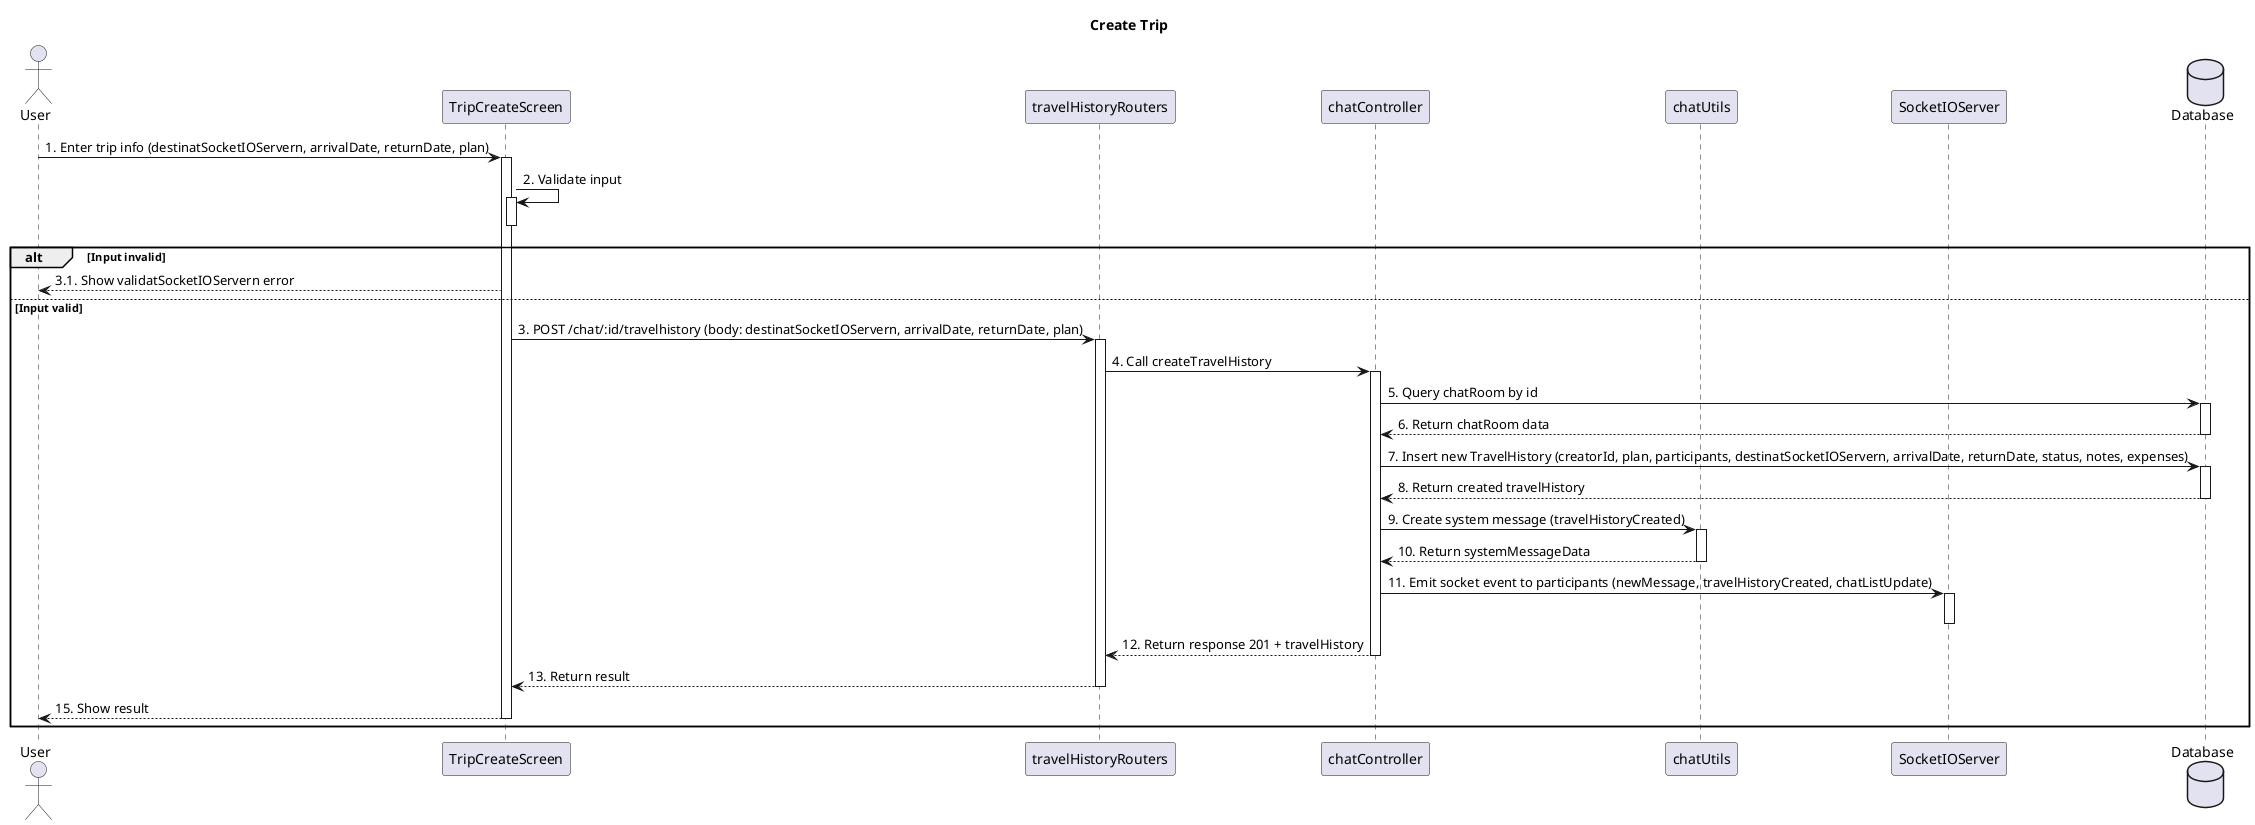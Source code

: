 @startuml
' Sequence diagram: Create a new trip (TravelHistory) from chat room
' Flow: FE calls POST /chat/:id/travelhistory -> controller -> model -> socket -> return result

title Create Trip

actor User
participant TripCreateScreen
participant travelHistoryRouters
participant chatController
participant chatUtils
participant SocketIOServer
Database Database

User -> TripCreateScreen : 1. Enter trip info (destinatSocketIOServern, arrivalDate, returnDate, plan)
activate TripCreateScreen
TripCreateScreen -> TripCreateScreen : 2. Validate input
activate TripCreateScreen
deactivate TripCreateScreen
alt Input invalid
    TripCreateScreen --> User : 3.1. Show validatSocketIOServern error

else Input valid
    TripCreateScreen -> travelHistoryRouters : 3. POST /chat/:id/travelhistory (body: destinatSocketIOServern, arrivalDate, returnDate, plan)
    activate travelHistoryRouters

    travelHistoryRouters -> chatController : 4. Call createTravelHistory
    activate chatController

    chatController -> Database : 5. Query chatRoom by id
    activate Database
    Database --> chatController : 6. Return chatRoom data
    deactivate Database

    chatController -> Database : 7. Insert new TravelHistory (creatorId, plan, participants, destinatSocketIOServern, arrivalDate, returnDate, status, notes, expenses)
    activate Database
    Database --> chatController : 8. Return created travelHistory
    deactivate Database

    chatController -> chatUtils : 9. Create system message (travelHistoryCreated)
    activate chatUtils
    chatUtils --> chatController : 10. Return systemMessageData
    deactivate chatUtils

    chatController -> SocketIOServer : 11. Emit socket event to participants (newMessage, travelHistoryCreated, chatListUpdate)
    activate SocketIOServer
    ' SocketIOServer --> chatController : 12. Confirm emit success
    deactivate SocketIOServer

    chatController --> travelHistoryRouters : 12. Return response 201 + travelHistory
    deactivate chatController

    travelHistoryRouters --> TripCreateScreen : 13. Return result 
    deactivate travelHistoryRouters
    TripCreateScreen --> User : 15. Show result
    deactivate TripCreateScreen
end

@enduml
